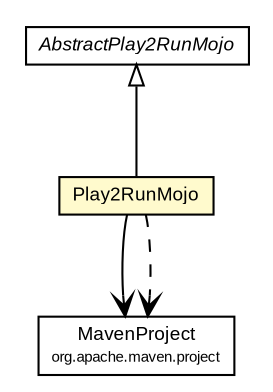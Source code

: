 #!/usr/local/bin/dot
#
# Class diagram 
# Generated by UMLGraph version R5_6-24-gf6e263 (http://www.umlgraph.org/)
#

digraph G {
	edge [fontname="arial",fontsize=10,labelfontname="arial",labelfontsize=10];
	node [fontname="arial",fontsize=10,shape=plaintext];
	nodesep=0.25;
	ranksep=0.5;
	// com.google.code.play2.plugin.Play2RunMojo
	c718 [label=<<table title="com.google.code.play2.plugin.Play2RunMojo" border="0" cellborder="1" cellspacing="0" cellpadding="2" port="p" bgcolor="lemonChiffon" href="./Play2RunMojo.html">
		<tr><td><table border="0" cellspacing="0" cellpadding="1">
<tr><td align="center" balign="center"> Play2RunMojo </td></tr>
		</table></td></tr>
		</table>>, URL="./Play2RunMojo.html", fontname="arial", fontcolor="black", fontsize=9.0];
	// com.google.code.play2.plugin.AbstractPlay2RunMojo
	c732 [label=<<table title="com.google.code.play2.plugin.AbstractPlay2RunMojo" border="0" cellborder="1" cellspacing="0" cellpadding="2" port="p" href="./AbstractPlay2RunMojo.html">
		<tr><td><table border="0" cellspacing="0" cellpadding="1">
<tr><td align="center" balign="center"><font face="arial italic"> AbstractPlay2RunMojo </font></td></tr>
		</table></td></tr>
		</table>>, URL="./AbstractPlay2RunMojo.html", fontname="arial", fontcolor="black", fontsize=9.0];
	//com.google.code.play2.plugin.Play2RunMojo extends com.google.code.play2.plugin.AbstractPlay2RunMojo
	c732:p -> c718:p [dir=back,arrowtail=empty];
	// com.google.code.play2.plugin.Play2RunMojo NAVASSOC org.apache.maven.project.MavenProject
	c718:p -> c740:p [taillabel="", label="", headlabel="", fontname="arial", fontcolor="black", fontsize=10.0, color="black", arrowhead=open];
	// com.google.code.play2.plugin.Play2RunMojo DEPEND org.apache.maven.project.MavenProject
	c718:p -> c740:p [taillabel="", label="", headlabel="", fontname="arial", fontcolor="black", fontsize=10.0, color="black", arrowhead=open, style=dashed];
	// org.apache.maven.project.MavenProject
	c740 [label=<<table title="org.apache.maven.project.MavenProject" border="0" cellborder="1" cellspacing="0" cellpadding="2" port="p" href="http://maven.apache.org/ref/2.2.1/maven-project/apidocs/org/apache/maven/project/MavenProject.html">
		<tr><td><table border="0" cellspacing="0" cellpadding="1">
<tr><td align="center" balign="center"> MavenProject </td></tr>
<tr><td align="center" balign="center"><font point-size="7.0"> org.apache.maven.project </font></td></tr>
		</table></td></tr>
		</table>>, URL="http://maven.apache.org/ref/2.2.1/maven-project/apidocs/org/apache/maven/project/MavenProject.html", fontname="arial", fontcolor="black", fontsize=9.0];
}

